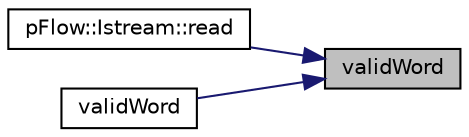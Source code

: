 digraph "validWord"
{
 // LATEX_PDF_SIZE
  edge [fontname="Helvetica",fontsize="10",labelfontname="Helvetica",labelfontsize="10"];
  node [fontname="Helvetica",fontsize="10",shape=record];
  rankdir="RL";
  Node1 [label="validWord",height=0.2,width=0.4,color="black", fillcolor="grey75", style="filled", fontcolor="black",tooltip="Is the character valid for a word name?"];
  Node1 -> Node2 [dir="back",color="midnightblue",fontsize="10",style="solid",fontname="Helvetica"];
  Node2 [label="pFlow::Istream::read",height=0.2,width=0.4,color="black", fillcolor="white", style="filled",URL="$classpFlow_1_1Istream.html#a8dfcec5380e096e5117d9861c6b42776",tooltip="Read a word."];
  Node1 -> Node3 [dir="back",color="midnightblue",fontsize="10",style="solid",fontname="Helvetica"];
  Node3 [label="validWord",height=0.2,width=0.4,color="black", fillcolor="white", style="filled",URL="$namespacepFlow.html#a382590308860701550dd9f325ccb43f1",tooltip="Is a valid word?"];
}
